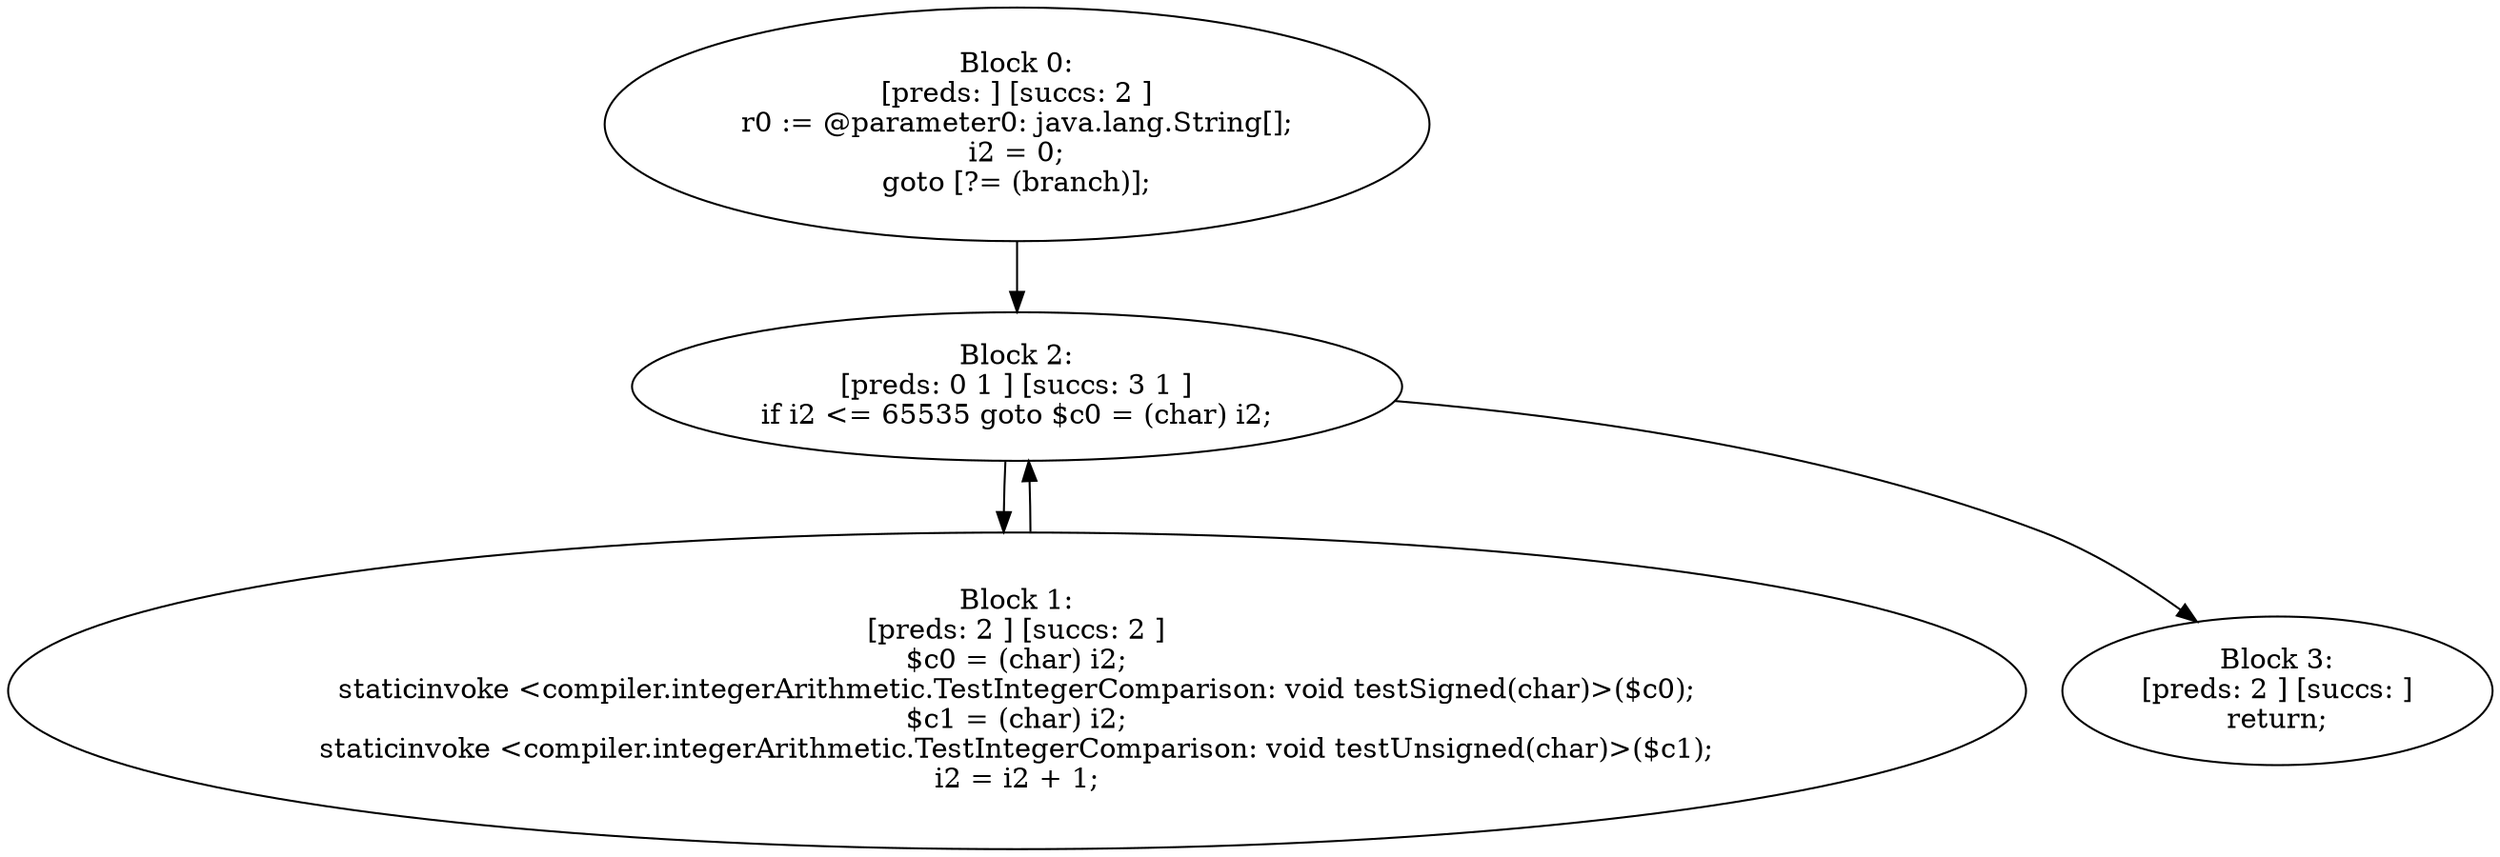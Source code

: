 digraph "unitGraph" {
    "Block 0:
[preds: ] [succs: 2 ]
r0 := @parameter0: java.lang.String[];
i2 = 0;
goto [?= (branch)];
"
    "Block 1:
[preds: 2 ] [succs: 2 ]
$c0 = (char) i2;
staticinvoke <compiler.integerArithmetic.TestIntegerComparison: void testSigned(char)>($c0);
$c1 = (char) i2;
staticinvoke <compiler.integerArithmetic.TestIntegerComparison: void testUnsigned(char)>($c1);
i2 = i2 + 1;
"
    "Block 2:
[preds: 0 1 ] [succs: 3 1 ]
if i2 <= 65535 goto $c0 = (char) i2;
"
    "Block 3:
[preds: 2 ] [succs: ]
return;
"
    "Block 0:
[preds: ] [succs: 2 ]
r0 := @parameter0: java.lang.String[];
i2 = 0;
goto [?= (branch)];
"->"Block 2:
[preds: 0 1 ] [succs: 3 1 ]
if i2 <= 65535 goto $c0 = (char) i2;
";
    "Block 1:
[preds: 2 ] [succs: 2 ]
$c0 = (char) i2;
staticinvoke <compiler.integerArithmetic.TestIntegerComparison: void testSigned(char)>($c0);
$c1 = (char) i2;
staticinvoke <compiler.integerArithmetic.TestIntegerComparison: void testUnsigned(char)>($c1);
i2 = i2 + 1;
"->"Block 2:
[preds: 0 1 ] [succs: 3 1 ]
if i2 <= 65535 goto $c0 = (char) i2;
";
    "Block 2:
[preds: 0 1 ] [succs: 3 1 ]
if i2 <= 65535 goto $c0 = (char) i2;
"->"Block 3:
[preds: 2 ] [succs: ]
return;
";
    "Block 2:
[preds: 0 1 ] [succs: 3 1 ]
if i2 <= 65535 goto $c0 = (char) i2;
"->"Block 1:
[preds: 2 ] [succs: 2 ]
$c0 = (char) i2;
staticinvoke <compiler.integerArithmetic.TestIntegerComparison: void testSigned(char)>($c0);
$c1 = (char) i2;
staticinvoke <compiler.integerArithmetic.TestIntegerComparison: void testUnsigned(char)>($c1);
i2 = i2 + 1;
";
}
